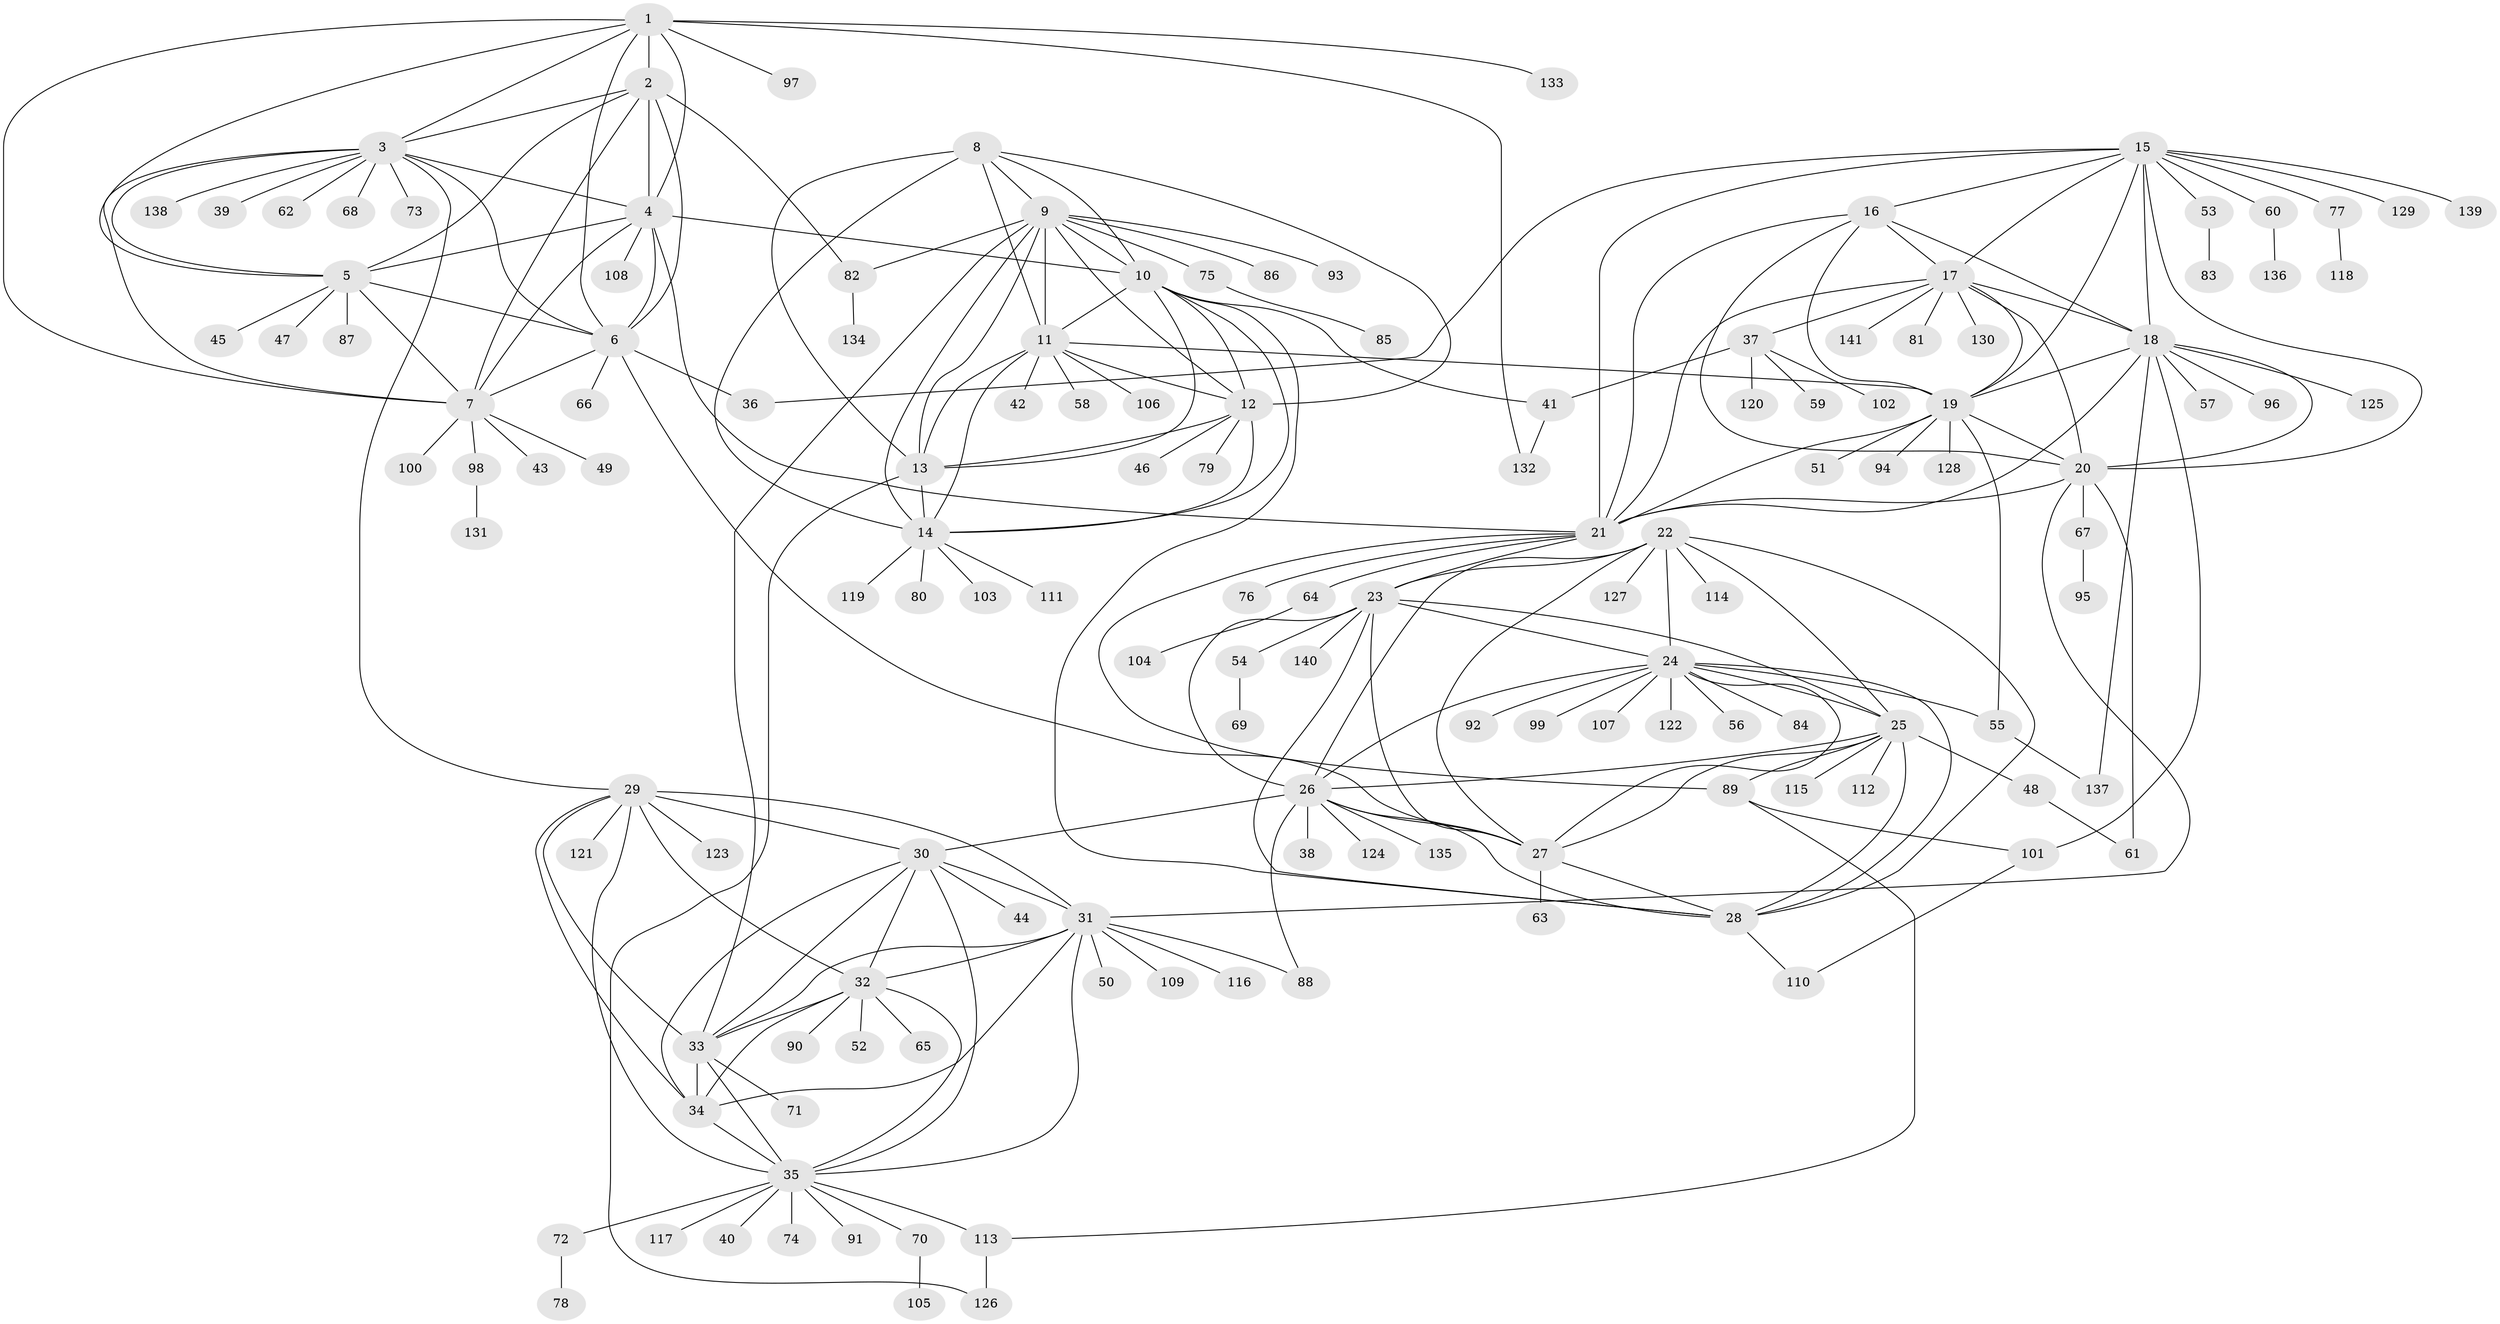// coarse degree distribution, {7: 0.026785714285714284, 9: 0.05357142857142857, 10: 0.017857142857142856, 8: 0.03571428571428571, 4: 0.026785714285714284, 11: 0.026785714285714284, 6: 0.026785714285714284, 16: 0.017857142857142856, 5: 0.017857142857142856, 12: 0.008928571428571428, 2: 0.09821428571428571, 1: 0.6160714285714286, 3: 0.026785714285714284}
// Generated by graph-tools (version 1.1) at 2025/52/02/27/25 19:52:15]
// undirected, 141 vertices, 234 edges
graph export_dot {
graph [start="1"]
  node [color=gray90,style=filled];
  1;
  2;
  3;
  4;
  5;
  6;
  7;
  8;
  9;
  10;
  11;
  12;
  13;
  14;
  15;
  16;
  17;
  18;
  19;
  20;
  21;
  22;
  23;
  24;
  25;
  26;
  27;
  28;
  29;
  30;
  31;
  32;
  33;
  34;
  35;
  36;
  37;
  38;
  39;
  40;
  41;
  42;
  43;
  44;
  45;
  46;
  47;
  48;
  49;
  50;
  51;
  52;
  53;
  54;
  55;
  56;
  57;
  58;
  59;
  60;
  61;
  62;
  63;
  64;
  65;
  66;
  67;
  68;
  69;
  70;
  71;
  72;
  73;
  74;
  75;
  76;
  77;
  78;
  79;
  80;
  81;
  82;
  83;
  84;
  85;
  86;
  87;
  88;
  89;
  90;
  91;
  92;
  93;
  94;
  95;
  96;
  97;
  98;
  99;
  100;
  101;
  102;
  103;
  104;
  105;
  106;
  107;
  108;
  109;
  110;
  111;
  112;
  113;
  114;
  115;
  116;
  117;
  118;
  119;
  120;
  121;
  122;
  123;
  124;
  125;
  126;
  127;
  128;
  129;
  130;
  131;
  132;
  133;
  134;
  135;
  136;
  137;
  138;
  139;
  140;
  141;
  1 -- 2;
  1 -- 3;
  1 -- 4;
  1 -- 5;
  1 -- 6;
  1 -- 7;
  1 -- 97;
  1 -- 132;
  1 -- 133;
  2 -- 3;
  2 -- 4;
  2 -- 5;
  2 -- 6;
  2 -- 7;
  2 -- 82;
  3 -- 4;
  3 -- 5;
  3 -- 6;
  3 -- 7;
  3 -- 29;
  3 -- 39;
  3 -- 62;
  3 -- 68;
  3 -- 73;
  3 -- 138;
  4 -- 5;
  4 -- 6;
  4 -- 7;
  4 -- 10;
  4 -- 21;
  4 -- 108;
  5 -- 6;
  5 -- 7;
  5 -- 45;
  5 -- 47;
  5 -- 87;
  6 -- 7;
  6 -- 27;
  6 -- 36;
  6 -- 66;
  7 -- 43;
  7 -- 49;
  7 -- 98;
  7 -- 100;
  8 -- 9;
  8 -- 10;
  8 -- 11;
  8 -- 12;
  8 -- 13;
  8 -- 14;
  9 -- 10;
  9 -- 11;
  9 -- 12;
  9 -- 13;
  9 -- 14;
  9 -- 33;
  9 -- 75;
  9 -- 82;
  9 -- 86;
  9 -- 93;
  10 -- 11;
  10 -- 12;
  10 -- 13;
  10 -- 14;
  10 -- 28;
  10 -- 41;
  11 -- 12;
  11 -- 13;
  11 -- 14;
  11 -- 19;
  11 -- 42;
  11 -- 58;
  11 -- 106;
  12 -- 13;
  12 -- 14;
  12 -- 46;
  12 -- 79;
  13 -- 14;
  13 -- 126;
  14 -- 80;
  14 -- 103;
  14 -- 111;
  14 -- 119;
  15 -- 16;
  15 -- 17;
  15 -- 18;
  15 -- 19;
  15 -- 20;
  15 -- 21;
  15 -- 36;
  15 -- 53;
  15 -- 60;
  15 -- 77;
  15 -- 129;
  15 -- 139;
  16 -- 17;
  16 -- 18;
  16 -- 19;
  16 -- 20;
  16 -- 21;
  17 -- 18;
  17 -- 19;
  17 -- 20;
  17 -- 21;
  17 -- 37;
  17 -- 81;
  17 -- 130;
  17 -- 141;
  18 -- 19;
  18 -- 20;
  18 -- 21;
  18 -- 57;
  18 -- 96;
  18 -- 101;
  18 -- 125;
  18 -- 137;
  19 -- 20;
  19 -- 21;
  19 -- 51;
  19 -- 55;
  19 -- 94;
  19 -- 128;
  20 -- 21;
  20 -- 31;
  20 -- 61;
  20 -- 67;
  21 -- 23;
  21 -- 64;
  21 -- 76;
  21 -- 89;
  22 -- 23;
  22 -- 24;
  22 -- 25;
  22 -- 26;
  22 -- 27;
  22 -- 28;
  22 -- 114;
  22 -- 127;
  23 -- 24;
  23 -- 25;
  23 -- 26;
  23 -- 27;
  23 -- 28;
  23 -- 54;
  23 -- 140;
  24 -- 25;
  24 -- 26;
  24 -- 27;
  24 -- 28;
  24 -- 55;
  24 -- 56;
  24 -- 84;
  24 -- 92;
  24 -- 99;
  24 -- 107;
  24 -- 122;
  25 -- 26;
  25 -- 27;
  25 -- 28;
  25 -- 48;
  25 -- 89;
  25 -- 112;
  25 -- 115;
  26 -- 27;
  26 -- 28;
  26 -- 30;
  26 -- 38;
  26 -- 88;
  26 -- 124;
  26 -- 135;
  27 -- 28;
  27 -- 63;
  28 -- 110;
  29 -- 30;
  29 -- 31;
  29 -- 32;
  29 -- 33;
  29 -- 34;
  29 -- 35;
  29 -- 121;
  29 -- 123;
  30 -- 31;
  30 -- 32;
  30 -- 33;
  30 -- 34;
  30 -- 35;
  30 -- 44;
  31 -- 32;
  31 -- 33;
  31 -- 34;
  31 -- 35;
  31 -- 50;
  31 -- 88;
  31 -- 109;
  31 -- 116;
  32 -- 33;
  32 -- 34;
  32 -- 35;
  32 -- 52;
  32 -- 65;
  32 -- 90;
  33 -- 34;
  33 -- 35;
  33 -- 71;
  34 -- 35;
  35 -- 40;
  35 -- 70;
  35 -- 72;
  35 -- 74;
  35 -- 91;
  35 -- 113;
  35 -- 117;
  37 -- 41;
  37 -- 59;
  37 -- 102;
  37 -- 120;
  41 -- 132;
  48 -- 61;
  53 -- 83;
  54 -- 69;
  55 -- 137;
  60 -- 136;
  64 -- 104;
  67 -- 95;
  70 -- 105;
  72 -- 78;
  75 -- 85;
  77 -- 118;
  82 -- 134;
  89 -- 101;
  89 -- 113;
  98 -- 131;
  101 -- 110;
  113 -- 126;
}

